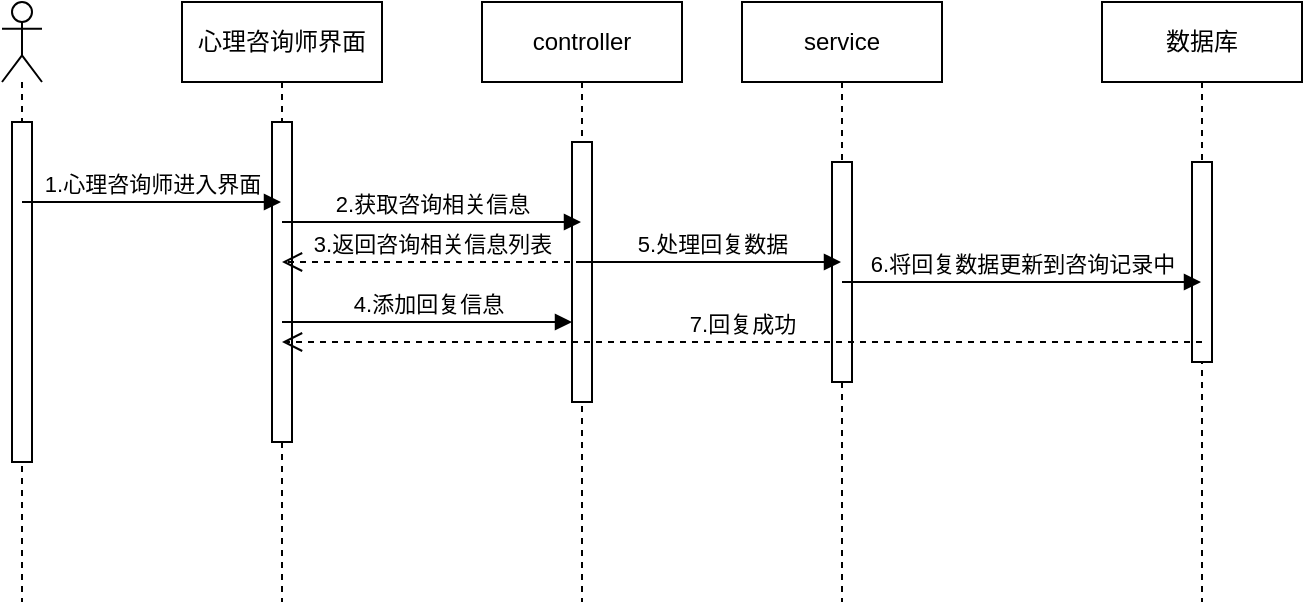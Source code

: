 <mxfile version="26.1.0">
  <diagram name="第 1 页" id="addX5nu3QkDmizG0w3Ti">
    <mxGraphModel dx="954" dy="499" grid="1" gridSize="10" guides="1" tooltips="1" connect="1" arrows="1" fold="1" page="1" pageScale="1" pageWidth="827" pageHeight="1169" math="0" shadow="0">
      <root>
        <mxCell id="0" />
        <mxCell id="1" parent="0" />
        <mxCell id="YCFRyztoRyy0r6gUGVuy-1" value="" style="shape=umlLifeline;perimeter=lifelinePerimeter;whiteSpace=wrap;html=1;container=1;dropTarget=0;collapsible=0;recursiveResize=0;outlineConnect=0;portConstraint=eastwest;newEdgeStyle={&quot;curved&quot;:0,&quot;rounded&quot;:0};participant=umlActor;" vertex="1" parent="1">
          <mxGeometry x="160" y="120" width="20" height="300" as="geometry" />
        </mxCell>
        <mxCell id="YCFRyztoRyy0r6gUGVuy-3" value="" style="html=1;points=[[0,0,0,0,5],[0,1,0,0,-5],[1,0,0,0,5],[1,1,0,0,-5]];perimeter=orthogonalPerimeter;outlineConnect=0;targetShapes=umlLifeline;portConstraint=eastwest;newEdgeStyle={&quot;curved&quot;:0,&quot;rounded&quot;:0};" vertex="1" parent="YCFRyztoRyy0r6gUGVuy-1">
          <mxGeometry x="5" y="60" width="10" height="170" as="geometry" />
        </mxCell>
        <mxCell id="YCFRyztoRyy0r6gUGVuy-2" value="心理咨询师界面" style="shape=umlLifeline;perimeter=lifelinePerimeter;whiteSpace=wrap;html=1;container=1;dropTarget=0;collapsible=0;recursiveResize=0;outlineConnect=0;portConstraint=eastwest;newEdgeStyle={&quot;curved&quot;:0,&quot;rounded&quot;:0};" vertex="1" parent="1">
          <mxGeometry x="250" y="120" width="100" height="300" as="geometry" />
        </mxCell>
        <mxCell id="YCFRyztoRyy0r6gUGVuy-4" value="" style="html=1;points=[[0,0,0,0,5],[0,1,0,0,-5],[1,0,0,0,5],[1,1,0,0,-5]];perimeter=orthogonalPerimeter;outlineConnect=0;targetShapes=umlLifeline;portConstraint=eastwest;newEdgeStyle={&quot;curved&quot;:0,&quot;rounded&quot;:0};" vertex="1" parent="YCFRyztoRyy0r6gUGVuy-2">
          <mxGeometry x="45" y="60" width="10" height="160" as="geometry" />
        </mxCell>
        <mxCell id="YCFRyztoRyy0r6gUGVuy-5" value="1.心理咨询师进入界面" style="html=1;verticalAlign=bottom;endArrow=block;curved=0;rounded=0;" edge="1" parent="1" target="YCFRyztoRyy0r6gUGVuy-2">
          <mxGeometry width="80" relative="1" as="geometry">
            <mxPoint x="170" y="220" as="sourcePoint" />
            <mxPoint x="250" y="220" as="targetPoint" />
          </mxGeometry>
        </mxCell>
        <mxCell id="YCFRyztoRyy0r6gUGVuy-6" value="controller" style="shape=umlLifeline;perimeter=lifelinePerimeter;whiteSpace=wrap;html=1;container=1;dropTarget=0;collapsible=0;recursiveResize=0;outlineConnect=0;portConstraint=eastwest;newEdgeStyle={&quot;curved&quot;:0,&quot;rounded&quot;:0};" vertex="1" parent="1">
          <mxGeometry x="400" y="120" width="100" height="300" as="geometry" />
        </mxCell>
        <mxCell id="YCFRyztoRyy0r6gUGVuy-8" value="" style="html=1;points=[[0,0,0,0,5],[0,1,0,0,-5],[1,0,0,0,5],[1,1,0,0,-5]];perimeter=orthogonalPerimeter;outlineConnect=0;targetShapes=umlLifeline;portConstraint=eastwest;newEdgeStyle={&quot;curved&quot;:0,&quot;rounded&quot;:0};" vertex="1" parent="YCFRyztoRyy0r6gUGVuy-6">
          <mxGeometry x="45" y="70" width="10" height="130" as="geometry" />
        </mxCell>
        <mxCell id="YCFRyztoRyy0r6gUGVuy-7" value="2.获取咨询相关信息" style="html=1;verticalAlign=bottom;endArrow=block;curved=0;rounded=0;" edge="1" parent="1" target="YCFRyztoRyy0r6gUGVuy-6">
          <mxGeometry width="80" relative="1" as="geometry">
            <mxPoint x="300" y="230" as="sourcePoint" />
            <mxPoint x="380" y="230" as="targetPoint" />
          </mxGeometry>
        </mxCell>
        <mxCell id="YCFRyztoRyy0r6gUGVuy-9" value="3.返回咨询相关信息列表" style="html=1;verticalAlign=bottom;endArrow=open;dashed=1;endSize=8;curved=0;rounded=0;" edge="1" parent="1" target="YCFRyztoRyy0r6gUGVuy-2">
          <mxGeometry relative="1" as="geometry">
            <mxPoint x="450" y="250" as="sourcePoint" />
            <mxPoint x="370" y="250" as="targetPoint" />
          </mxGeometry>
        </mxCell>
        <mxCell id="YCFRyztoRyy0r6gUGVuy-10" value="4.添加回复信息" style="html=1;verticalAlign=bottom;endArrow=block;curved=0;rounded=0;" edge="1" parent="1" target="YCFRyztoRyy0r6gUGVuy-8">
          <mxGeometry width="80" relative="1" as="geometry">
            <mxPoint x="300" y="280" as="sourcePoint" />
            <mxPoint x="380" y="280" as="targetPoint" />
          </mxGeometry>
        </mxCell>
        <mxCell id="YCFRyztoRyy0r6gUGVuy-11" value="service" style="shape=umlLifeline;perimeter=lifelinePerimeter;whiteSpace=wrap;html=1;container=1;dropTarget=0;collapsible=0;recursiveResize=0;outlineConnect=0;portConstraint=eastwest;newEdgeStyle={&quot;curved&quot;:0,&quot;rounded&quot;:0};" vertex="1" parent="1">
          <mxGeometry x="530" y="120" width="100" height="300" as="geometry" />
        </mxCell>
        <mxCell id="YCFRyztoRyy0r6gUGVuy-12" value="" style="html=1;points=[[0,0,0,0,5],[0,1,0,0,-5],[1,0,0,0,5],[1,1,0,0,-5]];perimeter=orthogonalPerimeter;outlineConnect=0;targetShapes=umlLifeline;portConstraint=eastwest;newEdgeStyle={&quot;curved&quot;:0,&quot;rounded&quot;:0};" vertex="1" parent="YCFRyztoRyy0r6gUGVuy-11">
          <mxGeometry x="45" y="80" width="10" height="110" as="geometry" />
        </mxCell>
        <mxCell id="YCFRyztoRyy0r6gUGVuy-13" value="5.处理回复数据" style="html=1;verticalAlign=bottom;endArrow=block;curved=0;rounded=0;" edge="1" parent="1" target="YCFRyztoRyy0r6gUGVuy-11">
          <mxGeometry width="80" relative="1" as="geometry">
            <mxPoint x="450" y="250" as="sourcePoint" />
            <mxPoint x="530" y="250" as="targetPoint" />
          </mxGeometry>
        </mxCell>
        <mxCell id="YCFRyztoRyy0r6gUGVuy-14" value="数据库" style="shape=umlLifeline;perimeter=lifelinePerimeter;whiteSpace=wrap;html=1;container=1;dropTarget=0;collapsible=0;recursiveResize=0;outlineConnect=0;portConstraint=eastwest;newEdgeStyle={&quot;curved&quot;:0,&quot;rounded&quot;:0};" vertex="1" parent="1">
          <mxGeometry x="710" y="120" width="100" height="300" as="geometry" />
        </mxCell>
        <mxCell id="YCFRyztoRyy0r6gUGVuy-15" value="" style="html=1;points=[[0,0,0,0,5],[0,1,0,0,-5],[1,0,0,0,5],[1,1,0,0,-5]];perimeter=orthogonalPerimeter;outlineConnect=0;targetShapes=umlLifeline;portConstraint=eastwest;newEdgeStyle={&quot;curved&quot;:0,&quot;rounded&quot;:0};" vertex="1" parent="YCFRyztoRyy0r6gUGVuy-14">
          <mxGeometry x="45" y="80" width="10" height="100" as="geometry" />
        </mxCell>
        <mxCell id="YCFRyztoRyy0r6gUGVuy-16" value="6.将回复数据更新到咨询记录中" style="html=1;verticalAlign=bottom;endArrow=block;curved=0;rounded=0;" edge="1" parent="1" target="YCFRyztoRyy0r6gUGVuy-14">
          <mxGeometry width="80" relative="1" as="geometry">
            <mxPoint x="580" y="260" as="sourcePoint" />
            <mxPoint x="660" y="260" as="targetPoint" />
          </mxGeometry>
        </mxCell>
        <mxCell id="YCFRyztoRyy0r6gUGVuy-17" value="7.回复成功" style="html=1;verticalAlign=bottom;endArrow=open;dashed=1;endSize=8;curved=0;rounded=0;" edge="1" parent="1" target="YCFRyztoRyy0r6gUGVuy-2">
          <mxGeometry relative="1" as="geometry">
            <mxPoint x="760" y="290" as="sourcePoint" />
            <mxPoint x="680" y="290" as="targetPoint" />
          </mxGeometry>
        </mxCell>
      </root>
    </mxGraphModel>
  </diagram>
</mxfile>
